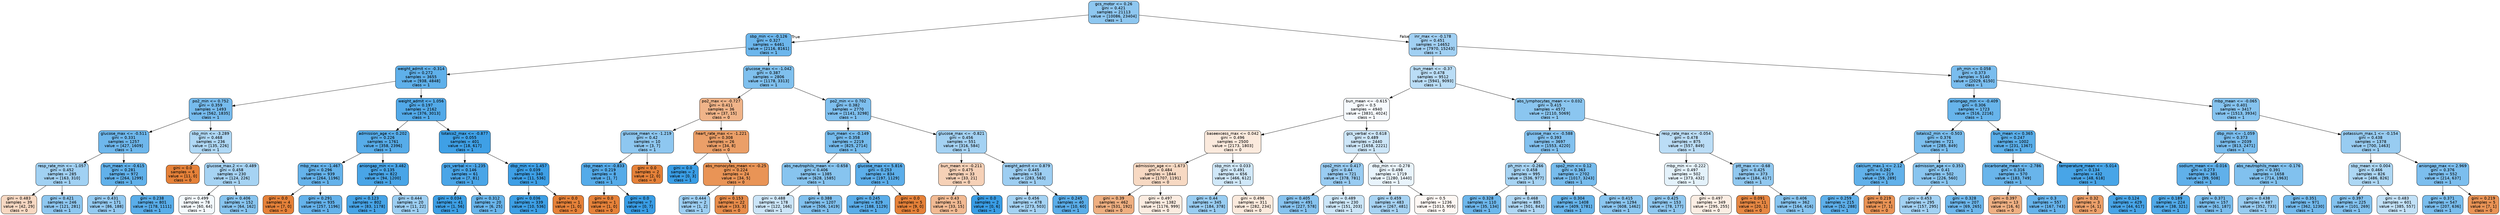 digraph Tree {
node [shape=box, style="filled, rounded", color="black", fontname="helvetica"] ;
edge [fontname="helvetica"] ;
0 [label="gcs_motor <= 0.26\ngini = 0.421\nsamples = 21113\nvalue = [10086, 23404]\nclass = 1", fillcolor="#8ec7f0"] ;
1 [label="sbp_min <= -0.126\ngini = 0.327\nsamples = 6461\nvalue = [2116, 8161]\nclass = 1", fillcolor="#6cb6ec"] ;
0 -> 1 [labeldistance=2.5, labelangle=45, headlabel="True"] ;
2 [label="weight_admit <= -0.314\ngini = 0.272\nsamples = 3655\nvalue = [938, 4848]\nclass = 1", fillcolor="#5fb0ea"] ;
1 -> 2 ;
3 [label="po2_min <= 0.752\ngini = 0.359\nsamples = 1493\nvalue = [562, 1835]\nclass = 1", fillcolor="#76bbed"] ;
2 -> 3 ;
4 [label="glucose_max <= -0.511\ngini = 0.331\nsamples = 1257\nvalue = [427, 1609]\nclass = 1", fillcolor="#6eb7ec"] ;
3 -> 4 ;
5 [label="resp_rate_min <= -1.057\ngini = 0.452\nsamples = 285\nvalue = [163, 310]\nclass = 1", fillcolor="#a1d1f3"] ;
4 -> 5 ;
6 [label="gini = 0.483\nsamples = 39\nvalue = [42, 29]\nclass = 0", fillcolor="#f7d8c2"] ;
5 -> 6 ;
7 [label="gini = 0.421\nsamples = 246\nvalue = [121, 281]\nclass = 1", fillcolor="#8ec7f0"] ;
5 -> 7 ;
8 [label="bun_mean <= -0.615\ngini = 0.281\nsamples = 972\nvalue = [264, 1299]\nclass = 1", fillcolor="#61b1ea"] ;
4 -> 8 ;
9 [label="gini = 0.431\nsamples = 171\nvalue = [86, 188]\nclass = 1", fillcolor="#94caf1"] ;
8 -> 9 ;
10 [label="gini = 0.238\nsamples = 801\nvalue = [178, 1111]\nclass = 1", fillcolor="#59ade9"] ;
8 -> 10 ;
11 [label="sbp_min <= -3.289\ngini = 0.468\nsamples = 236\nvalue = [135, 226]\nclass = 1", fillcolor="#afd8f5"] ;
3 -> 11 ;
12 [label="gini = 0.0\nsamples = 6\nvalue = [11, 0]\nclass = 0", fillcolor="#e58139"] ;
11 -> 12 ;
13 [label="glucose_max.2 <= -0.489\ngini = 0.458\nsamples = 230\nvalue = [124, 226]\nclass = 1", fillcolor="#a6d3f3"] ;
11 -> 13 ;
14 [label="gini = 0.499\nsamples = 78\nvalue = [60, 64]\nclass = 1", fillcolor="#f3f9fd"] ;
13 -> 14 ;
15 [label="gini = 0.406\nsamples = 152\nvalue = [64, 162]\nclass = 1", fillcolor="#87c4ef"] ;
13 -> 15 ;
16 [label="weight_admit <= 1.056\ngini = 0.197\nsamples = 2162\nvalue = [376, 3013]\nclass = 1", fillcolor="#52a9e8"] ;
2 -> 16 ;
17 [label="admission_age <= 0.202\ngini = 0.226\nsamples = 1761\nvalue = [358, 2396]\nclass = 1", fillcolor="#57ace9"] ;
16 -> 17 ;
18 [label="mbp_max <= -1.467\ngini = 0.296\nsamples = 939\nvalue = [264, 1196]\nclass = 1", fillcolor="#65b3eb"] ;
17 -> 18 ;
19 [label="gini = 0.0\nsamples = 4\nvalue = [7, 0]\nclass = 0", fillcolor="#e58139"] ;
18 -> 19 ;
20 [label="gini = 0.291\nsamples = 935\nvalue = [257, 1196]\nclass = 1", fillcolor="#64b2eb"] ;
18 -> 20 ;
21 [label="aniongap_min <= 3.482\ngini = 0.135\nsamples = 822\nvalue = [94, 1200]\nclass = 1", fillcolor="#49a5e7"] ;
17 -> 21 ;
22 [label="gini = 0.123\nsamples = 802\nvalue = [83, 1178]\nclass = 1", fillcolor="#47a4e7"] ;
21 -> 22 ;
23 [label="gini = 0.444\nsamples = 20\nvalue = [11, 22]\nclass = 1", fillcolor="#9ccef2"] ;
21 -> 23 ;
24 [label="totalco2_max <= -0.877\ngini = 0.055\nsamples = 401\nvalue = [18, 617]\nclass = 1", fillcolor="#3fa0e6"] ;
16 -> 24 ;
25 [label="gcs_verbal <= -1.235\ngini = 0.146\nsamples = 61\nvalue = [7, 81]\nclass = 1", fillcolor="#4aa5e7"] ;
24 -> 25 ;
26 [label="gini = 0.034\nsamples = 41\nvalue = [1, 56]\nclass = 1", fillcolor="#3d9fe5"] ;
25 -> 26 ;
27 [label="gini = 0.312\nsamples = 20\nvalue = [6, 25]\nclass = 1", fillcolor="#69b5eb"] ;
25 -> 27 ;
28 [label="dbp_min <= 1.457\ngini = 0.039\nsamples = 340\nvalue = [11, 536]\nclass = 1", fillcolor="#3d9fe6"] ;
24 -> 28 ;
29 [label="gini = 0.036\nsamples = 339\nvalue = [10, 536]\nclass = 1", fillcolor="#3d9fe5"] ;
28 -> 29 ;
30 [label="gini = 0.0\nsamples = 1\nvalue = [1, 0]\nclass = 0", fillcolor="#e58139"] ;
28 -> 30 ;
31 [label="glucose_max <= -1.042\ngini = 0.387\nsamples = 2806\nvalue = [1178, 3313]\nclass = 1", fillcolor="#7fc0ee"] ;
1 -> 31 ;
32 [label="po2_max <= -0.727\ngini = 0.411\nsamples = 36\nvalue = [37, 15]\nclass = 0", fillcolor="#f0b489"] ;
31 -> 32 ;
33 [label="glucose_mean <= -1.219\ngini = 0.42\nsamples = 10\nvalue = [3, 7]\nclass = 1", fillcolor="#8ec7f0"] ;
32 -> 33 ;
34 [label="sbp_mean <= -0.833\ngini = 0.219\nsamples = 8\nvalue = [1, 7]\nclass = 1", fillcolor="#55abe9"] ;
33 -> 34 ;
35 [label="gini = 0.0\nsamples = 1\nvalue = [1, 0]\nclass = 0", fillcolor="#e58139"] ;
34 -> 35 ;
36 [label="gini = 0.0\nsamples = 7\nvalue = [0, 7]\nclass = 1", fillcolor="#399de5"] ;
34 -> 36 ;
37 [label="gini = 0.0\nsamples = 2\nvalue = [2, 0]\nclass = 0", fillcolor="#e58139"] ;
33 -> 37 ;
38 [label="heart_rate_max <= -1.221\ngini = 0.308\nsamples = 26\nvalue = [34, 8]\nclass = 0", fillcolor="#eb9f68"] ;
32 -> 38 ;
39 [label="gini = 0.0\nsamples = 2\nvalue = [0, 3]\nclass = 1", fillcolor="#399de5"] ;
38 -> 39 ;
40 [label="abs_monocytes_mean <= -0.25\ngini = 0.224\nsamples = 24\nvalue = [34, 5]\nclass = 0", fillcolor="#e99456"] ;
38 -> 40 ;
41 [label="gini = 0.444\nsamples = 2\nvalue = [1, 2]\nclass = 1", fillcolor="#9ccef2"] ;
40 -> 41 ;
42 [label="gini = 0.153\nsamples = 22\nvalue = [33, 3]\nclass = 0", fillcolor="#e78c4b"] ;
40 -> 42 ;
43 [label="po2_min <= 0.702\ngini = 0.382\nsamples = 2770\nvalue = [1141, 3298]\nclass = 1", fillcolor="#7ebfee"] ;
31 -> 43 ;
44 [label="bun_mean <= -0.149\ngini = 0.358\nsamples = 2219\nvalue = [825, 2714]\nclass = 1", fillcolor="#75bbed"] ;
43 -> 44 ;
45 [label="abs_neutrophils_mean <= -0.658\ngini = 0.406\nsamples = 1385\nvalue = [628, 1585]\nclass = 1", fillcolor="#87c4ef"] ;
44 -> 45 ;
46 [label="gini = 0.488\nsamples = 178\nvalue = [122, 166]\nclass = 1", fillcolor="#cbe5f8"] ;
45 -> 46 ;
47 [label="gini = 0.388\nsamples = 1207\nvalue = [506, 1419]\nclass = 1", fillcolor="#80c0ee"] ;
45 -> 47 ;
48 [label="glucose_max <= 5.816\ngini = 0.253\nsamples = 834\nvalue = [197, 1129]\nclass = 1", fillcolor="#5caeea"] ;
44 -> 48 ;
49 [label="gini = 0.245\nsamples = 829\nvalue = [188, 1129]\nclass = 1", fillcolor="#5aade9"] ;
48 -> 49 ;
50 [label="gini = 0.0\nsamples = 5\nvalue = [9, 0]\nclass = 0", fillcolor="#e58139"] ;
48 -> 50 ;
51 [label="glucose_max <= -0.821\ngini = 0.456\nsamples = 551\nvalue = [316, 584]\nclass = 1", fillcolor="#a4d2f3"] ;
43 -> 51 ;
52 [label="bun_mean <= -0.211\ngini = 0.475\nsamples = 33\nvalue = [33, 21]\nclass = 0", fillcolor="#f6d1b7"] ;
51 -> 52 ;
53 [label="gini = 0.43\nsamples = 31\nvalue = [33, 15]\nclass = 0", fillcolor="#f1ba93"] ;
52 -> 53 ;
54 [label="gini = 0.0\nsamples = 2\nvalue = [0, 6]\nclass = 1", fillcolor="#399de5"] ;
52 -> 54 ;
55 [label="weight_admit <= 0.879\ngini = 0.445\nsamples = 518\nvalue = [283, 563]\nclass = 1", fillcolor="#9dcef2"] ;
51 -> 55 ;
56 [label="gini = 0.456\nsamples = 478\nvalue = [273, 503]\nclass = 1", fillcolor="#a4d2f3"] ;
55 -> 56 ;
57 [label="gini = 0.245\nsamples = 40\nvalue = [10, 60]\nclass = 1", fillcolor="#5aade9"] ;
55 -> 57 ;
58 [label="inr_max <= -0.178\ngini = 0.451\nsamples = 14652\nvalue = [7970, 15243]\nclass = 1", fillcolor="#a1d0f3"] ;
0 -> 58 [labeldistance=2.5, labelangle=-45, headlabel="False"] ;
59 [label="bun_mean <= -0.37\ngini = 0.478\nsamples = 9512\nvalue = [5941, 9093]\nclass = 1", fillcolor="#baddf6"] ;
58 -> 59 ;
60 [label="bun_mean <= -0.615\ngini = 0.5\nsamples = 4940\nvalue = [3831, 4024]\nclass = 1", fillcolor="#f6fafe"] ;
59 -> 60 ;
61 [label="baseexcess_max <= 0.042\ngini = 0.496\nsamples = 2500\nvalue = [2173, 1803]\nclass = 0", fillcolor="#fbeadd"] ;
60 -> 61 ;
62 [label="admission_age <= -1.673\ngini = 0.484\nsamples = 1844\nvalue = [1707, 1191]\nclass = 0", fillcolor="#f7d9c3"] ;
61 -> 62 ;
63 [label="gini = 0.39\nsamples = 462\nvalue = [531, 192]\nclass = 0", fillcolor="#eeaf81"] ;
62 -> 63 ;
64 [label="gini = 0.497\nsamples = 1382\nvalue = [1176, 999]\nclass = 0", fillcolor="#fbece1"] ;
62 -> 64 ;
65 [label="sbp_min <= 0.033\ngini = 0.491\nsamples = 656\nvalue = [466, 612]\nclass = 1", fillcolor="#d0e8f9"] ;
61 -> 65 ;
66 [label="gini = 0.44\nsamples = 345\nvalue = [184, 378]\nclass = 1", fillcolor="#99cdf2"] ;
65 -> 66 ;
67 [label="gini = 0.496\nsamples = 311\nvalue = [282, 234]\nclass = 0", fillcolor="#fbeadd"] ;
65 -> 67 ;
68 [label="gcs_verbal <= 0.618\ngini = 0.489\nsamples = 2440\nvalue = [1658, 2221]\nclass = 1", fillcolor="#cde6f8"] ;
60 -> 68 ;
69 [label="spo2_min <= 0.417\ngini = 0.44\nsamples = 721\nvalue = [378, 781]\nclass = 1", fillcolor="#99ccf2"] ;
68 -> 69 ;
70 [label="gini = 0.405\nsamples = 491\nvalue = [227, 578]\nclass = 1", fillcolor="#87c3ef"] ;
69 -> 70 ;
71 [label="gini = 0.489\nsamples = 230\nvalue = [151, 203]\nclass = 1", fillcolor="#cce6f8"] ;
69 -> 71 ;
72 [label="dbp_min <= -0.278\ngini = 0.498\nsamples = 1719\nvalue = [1280, 1440]\nclass = 1", fillcolor="#e9f4fc"] ;
68 -> 72 ;
73 [label="gini = 0.459\nsamples = 483\nvalue = [267, 481]\nclass = 1", fillcolor="#a7d3f3"] ;
72 -> 73 ;
74 [label="gini = 0.5\nsamples = 1236\nvalue = [1013, 959]\nclass = 0", fillcolor="#fef8f4"] ;
72 -> 74 ;
75 [label="abs_lymphocytes_mean <= 0.032\ngini = 0.415\nsamples = 4572\nvalue = [2110, 5069]\nclass = 1", fillcolor="#8bc6f0"] ;
59 -> 75 ;
76 [label="glucose_max <= -0.588\ngini = 0.393\nsamples = 3697\nvalue = [1553, 4220]\nclass = 1", fillcolor="#82c1ef"] ;
75 -> 76 ;
77 [label="ph_min <= -0.266\ngini = 0.458\nsamples = 995\nvalue = [536, 977]\nclass = 1", fillcolor="#a6d3f3"] ;
76 -> 77 ;
78 [label="gini = 0.328\nsamples = 110\nvalue = [35, 134]\nclass = 1", fillcolor="#6db7ec"] ;
77 -> 78 ;
79 [label="gini = 0.468\nsamples = 885\nvalue = [501, 843]\nclass = 1", fillcolor="#afd7f4"] ;
77 -> 79 ;
80 [label="spo2_min <= 0.12\ngini = 0.363\nsamples = 2702\nvalue = [1017, 3243]\nclass = 1", fillcolor="#77bced"] ;
76 -> 80 ;
81 [label="gini = 0.304\nsamples = 1408\nvalue = [409, 1781]\nclass = 1", fillcolor="#66b4eb"] ;
80 -> 81 ;
82 [label="gini = 0.415\nsamples = 1294\nvalue = [608, 1462]\nclass = 1", fillcolor="#8bc6f0"] ;
80 -> 82 ;
83 [label="resp_rate_max <= -0.054\ngini = 0.478\nsamples = 875\nvalue = [557, 849]\nclass = 1", fillcolor="#bbddf6"] ;
75 -> 83 ;
84 [label="mbp_min <= -0.222\ngini = 0.497\nsamples = 502\nvalue = [373, 432]\nclass = 1", fillcolor="#e4f2fb"] ;
83 -> 84 ;
85 [label="gini = 0.425\nsamples = 153\nvalue = [78, 177]\nclass = 1", fillcolor="#90c8f0"] ;
84 -> 85 ;
86 [label="gini = 0.497\nsamples = 349\nvalue = [295, 255]\nclass = 0", fillcolor="#fbeee4"] ;
84 -> 86 ;
87 [label="ptt_max <= -0.68\ngini = 0.425\nsamples = 373\nvalue = [184, 417]\nclass = 1", fillcolor="#90c8f0"] ;
83 -> 87 ;
88 [label="gini = 0.091\nsamples = 11\nvalue = [20, 1]\nclass = 0", fillcolor="#e68743"] ;
87 -> 88 ;
89 [label="gini = 0.406\nsamples = 362\nvalue = [164, 416]\nclass = 1", fillcolor="#87c4ef"] ;
87 -> 89 ;
90 [label="ph_min <= 0.058\ngini = 0.373\nsamples = 5140\nvalue = [2029, 6150]\nclass = 1", fillcolor="#7abdee"] ;
58 -> 90 ;
91 [label="aniongap_min <= -0.409\ngini = 0.306\nsamples = 1723\nvalue = [516, 2216]\nclass = 1", fillcolor="#67b4eb"] ;
90 -> 91 ;
92 [label="totalco2_min <= -0.503\ngini = 0.376\nsamples = 721\nvalue = [285, 849]\nclass = 1", fillcolor="#7bbeee"] ;
91 -> 92 ;
93 [label="calcium_max.1 <= 2.12\ngini = 0.282\nsamples = 219\nvalue = [59, 289]\nclass = 1", fillcolor="#61b1ea"] ;
92 -> 93 ;
94 [label="gini = 0.259\nsamples = 215\nvalue = [52, 288]\nclass = 1", fillcolor="#5dafea"] ;
93 -> 94 ;
95 [label="gini = 0.219\nsamples = 4\nvalue = [7, 1]\nclass = 0", fillcolor="#e99355"] ;
93 -> 95 ;
96 [label="admission_age <= 0.353\ngini = 0.41\nsamples = 502\nvalue = [226, 560]\nclass = 1", fillcolor="#89c5ef"] ;
92 -> 96 ;
97 [label="gini = 0.453\nsamples = 295\nvalue = [157, 295]\nclass = 1", fillcolor="#a2d1f3"] ;
96 -> 97 ;
98 [label="gini = 0.328\nsamples = 207\nvalue = [69, 265]\nclass = 1", fillcolor="#6db7ec"] ;
96 -> 98 ;
99 [label="bun_mean <= 0.365\ngini = 0.247\nsamples = 1002\nvalue = [231, 1367]\nclass = 1", fillcolor="#5aaee9"] ;
91 -> 99 ;
100 [label="bicarbonate_mean <= -2.786\ngini = 0.316\nsamples = 570\nvalue = [183, 749]\nclass = 1", fillcolor="#69b5eb"] ;
99 -> 100 ;
101 [label="gini = 0.397\nsamples = 13\nvalue = [16, 6]\nclass = 0", fillcolor="#efb083"] ;
100 -> 101 ;
102 [label="gini = 0.3\nsamples = 557\nvalue = [167, 743]\nclass = 1", fillcolor="#66b3eb"] ;
100 -> 102 ;
103 [label="temperature_mean <= -5.014\ngini = 0.134\nsamples = 432\nvalue = [48, 618]\nclass = 1", fillcolor="#48a5e7"] ;
99 -> 103 ;
104 [label="gini = 0.32\nsamples = 3\nvalue = [4, 1]\nclass = 0", fillcolor="#eca06a"] ;
103 -> 104 ;
105 [label="gini = 0.124\nsamples = 429\nvalue = [44, 617]\nclass = 1", fillcolor="#47a4e7"] ;
103 -> 105 ;
106 [label="mbp_mean <= -0.065\ngini = 0.401\nsamples = 3417\nvalue = [1513, 3934]\nclass = 1", fillcolor="#85c3ef"] ;
90 -> 106 ;
107 [label="dbp_min <= -1.059\ngini = 0.373\nsamples = 2039\nvalue = [813, 2471]\nclass = 1", fillcolor="#7abdee"] ;
106 -> 107 ;
108 [label="sodium_mean <= -0.016\ngini = 0.273\nsamples = 381\nvalue = [99, 508]\nclass = 1", fillcolor="#60b0ea"] ;
107 -> 108 ;
109 [label="gini = 0.189\nsamples = 224\nvalue = [38, 321]\nclass = 1", fillcolor="#50a9e8"] ;
108 -> 109 ;
110 [label="gini = 0.371\nsamples = 157\nvalue = [61, 187]\nclass = 1", fillcolor="#7abded"] ;
108 -> 110 ;
111 [label="abs_neutrophils_mean <= -0.176\ngini = 0.391\nsamples = 1658\nvalue = [714, 1963]\nclass = 1", fillcolor="#81c1ee"] ;
107 -> 111 ;
112 [label="gini = 0.438\nsamples = 687\nvalue = [352, 733]\nclass = 1", fillcolor="#98ccf1"] ;
111 -> 112 ;
113 [label="gini = 0.351\nsamples = 971\nvalue = [362, 1230]\nclass = 1", fillcolor="#73baed"] ;
111 -> 113 ;
114 [label="potassium_max.1 <= -0.154\ngini = 0.438\nsamples = 1378\nvalue = [700, 1463]\nclass = 1", fillcolor="#98ccf1"] ;
106 -> 114 ;
115 [label="sbp_mean <= 0.004\ngini = 0.466\nsamples = 826\nvalue = [486, 826]\nclass = 1", fillcolor="#add7f4"] ;
114 -> 115 ;
116 [label="gini = 0.397\nsamples = 225\nvalue = [101, 269]\nclass = 1", fillcolor="#83c2ef"] ;
115 -> 116 ;
117 [label="gini = 0.483\nsamples = 601\nvalue = [385, 557]\nclass = 1", fillcolor="#c2e1f7"] ;
115 -> 117 ;
118 [label="aniongap_max <= 2.969\ngini = 0.376\nsamples = 552\nvalue = [214, 637]\nclass = 1", fillcolor="#7cbeee"] ;
114 -> 118 ;
119 [label="gini = 0.371\nsamples = 547\nvalue = [207, 636]\nclass = 1", fillcolor="#79bded"] ;
118 -> 119 ;
120 [label="gini = 0.219\nsamples = 5\nvalue = [7, 1]\nclass = 0", fillcolor="#e99355"] ;
118 -> 120 ;
}